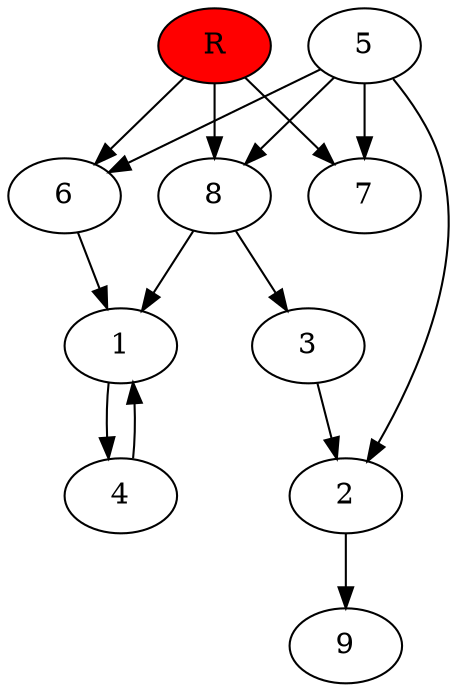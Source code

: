 digraph prb18668 {
	1
	2
	3
	4
	5
	6
	7
	8
	R [fillcolor="#ff0000" style=filled]
	1 -> 4
	2 -> 9
	3 -> 2
	4 -> 1
	5 -> 2
	5 -> 6
	5 -> 7
	5 -> 8
	6 -> 1
	8 -> 1
	8 -> 3
	R -> 6
	R -> 7
	R -> 8
}
